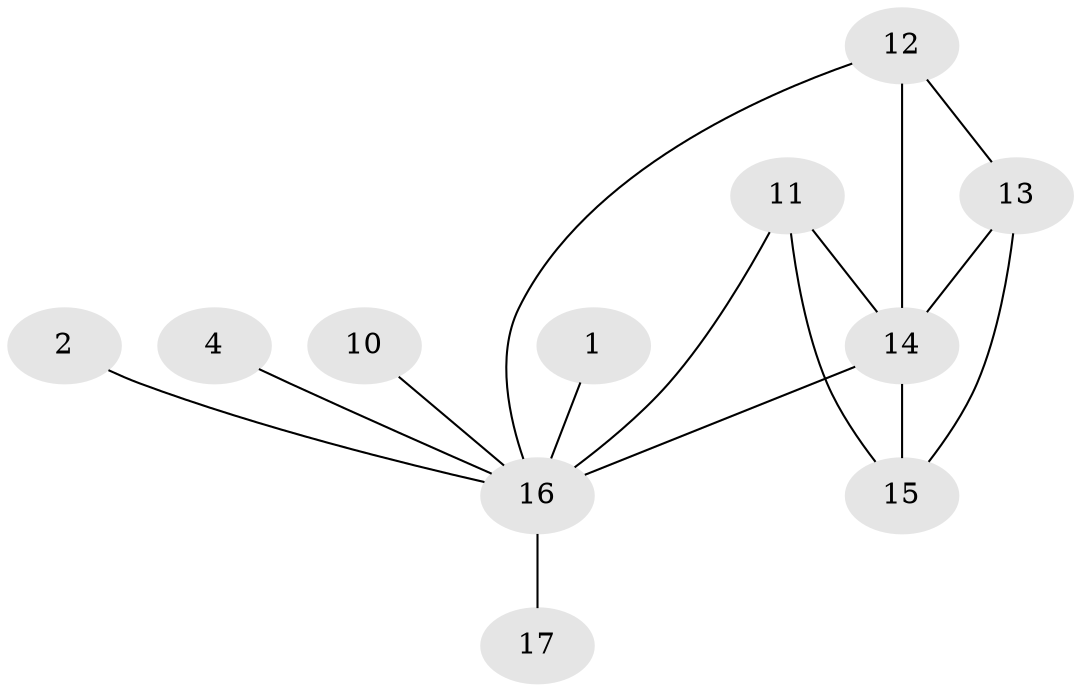 // original degree distribution, {2: 0.3333333333333333, 1: 0.16666666666666666, 3: 0.1111111111111111, 4: 0.2222222222222222, 0: 0.1111111111111111, 5: 0.05555555555555555}
// Generated by graph-tools (version 1.1) at 2025/35/03/04/25 23:35:54]
// undirected, 11 vertices, 15 edges
graph export_dot {
  node [color=gray90,style=filled];
  1;
  2;
  4;
  10;
  11;
  12;
  13;
  14;
  15;
  16;
  17;
  1 -- 16 [weight=1.0];
  2 -- 16 [weight=1.0];
  4 -- 16 [weight=1.0];
  10 -- 16 [weight=1.0];
  11 -- 14 [weight=2.0];
  11 -- 15 [weight=1.0];
  11 -- 16 [weight=1.0];
  12 -- 13 [weight=1.0];
  12 -- 14 [weight=1.0];
  12 -- 16 [weight=1.0];
  13 -- 14 [weight=1.0];
  13 -- 15 [weight=2.0];
  14 -- 15 [weight=3.0];
  14 -- 16 [weight=2.0];
  16 -- 17 [weight=2.0];
}
